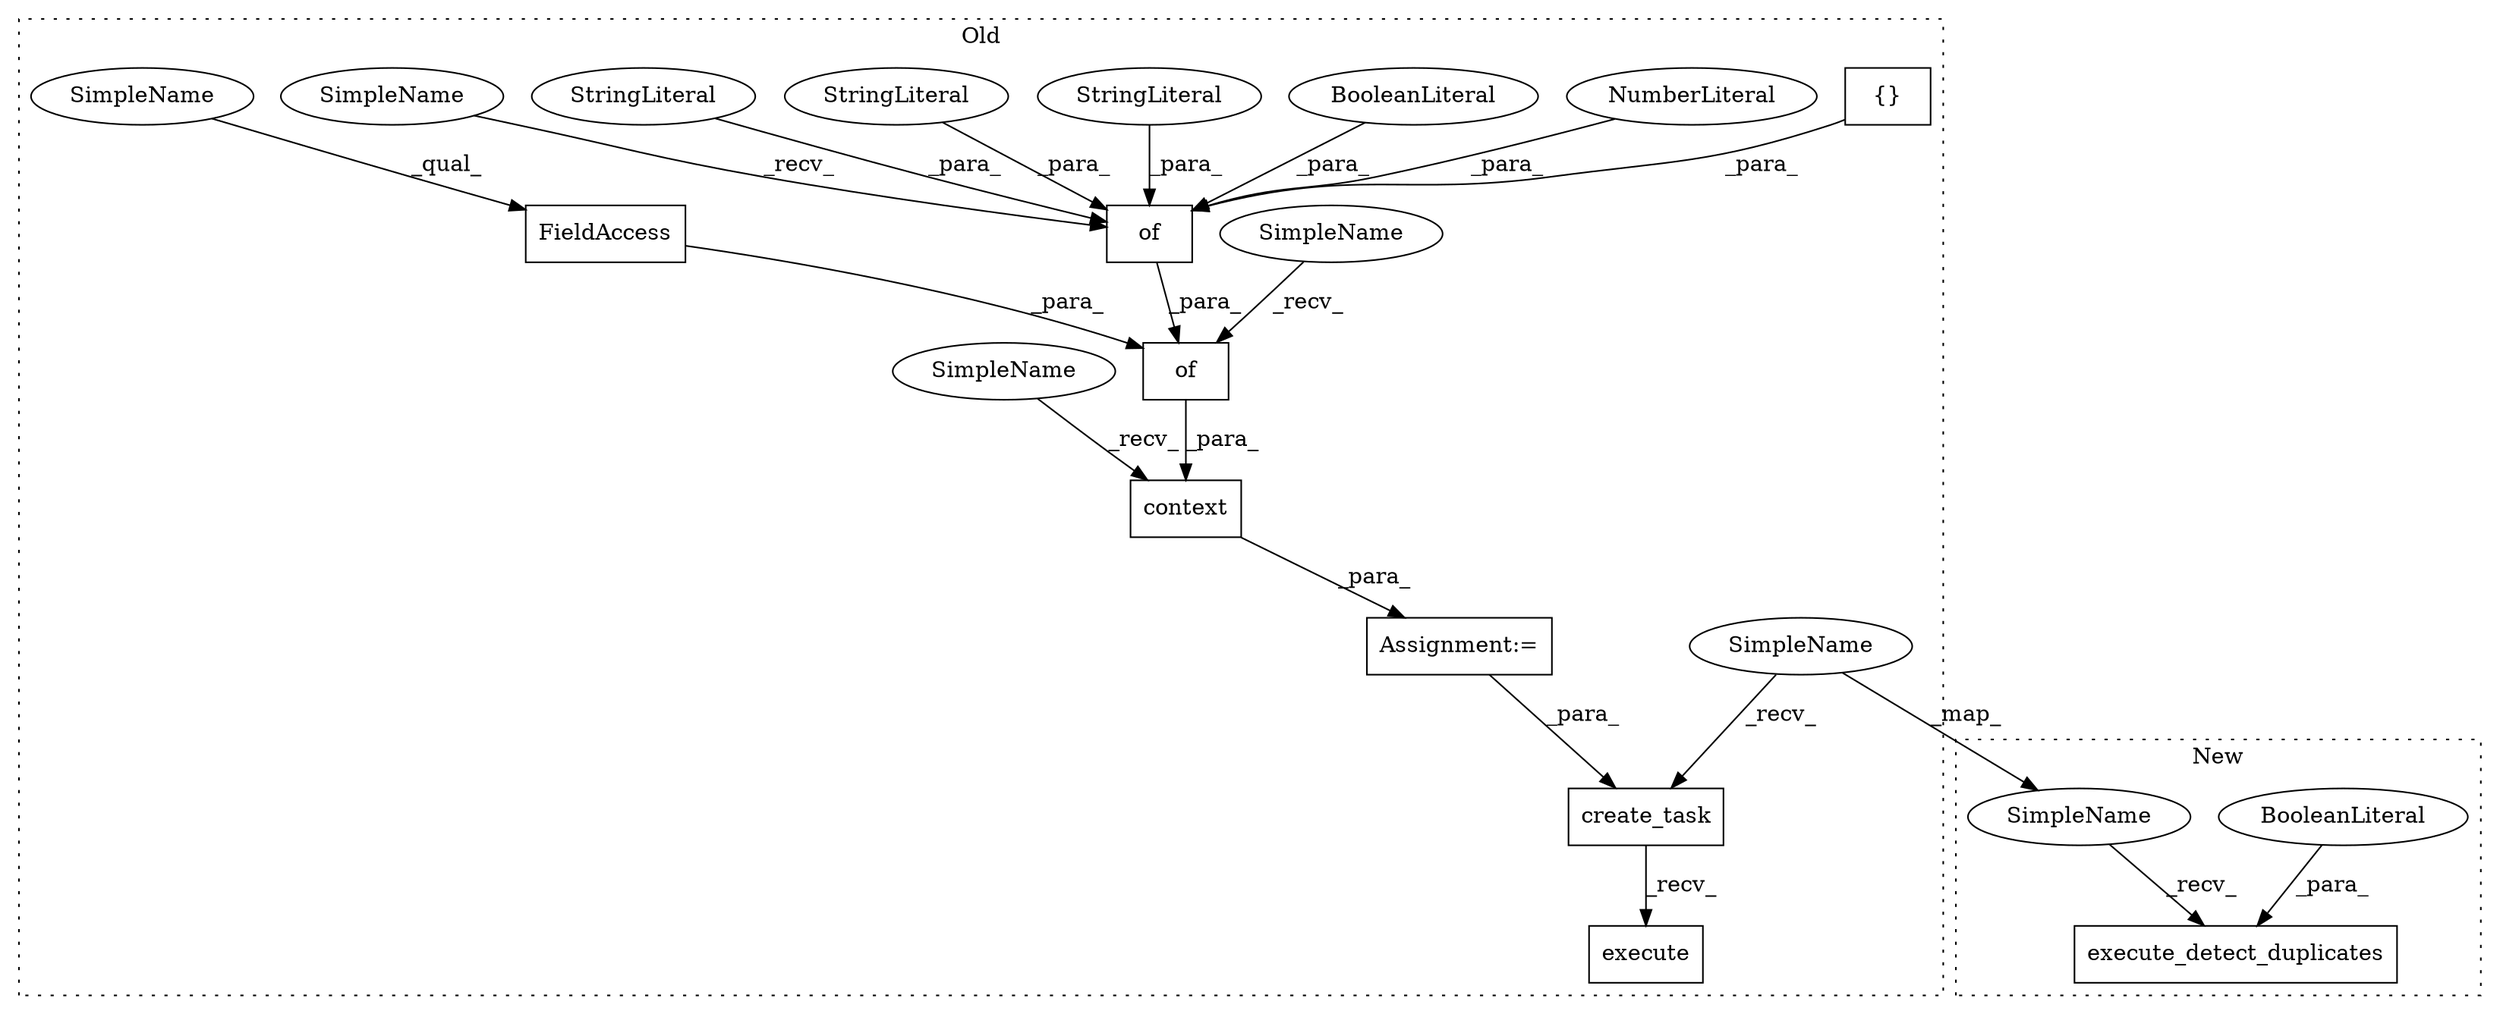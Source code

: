 digraph G {
subgraph cluster0 {
1 [label="of" a="32" s="3998,4055" l="3,1" shape="box"];
3 [label="{}" a="4" s="4039" l="2" shape="box"];
4 [label="NumberLiteral" a="34" s="4053" l="2" shape="ellipse"];
5 [label="of" a="32" s="3972,4056" l="3,1" shape="box"];
6 [label="FieldAccess" a="22" s="3975" l="18" shape="box"];
7 [label="context" a="32" s="3960,4057" l="8,1" shape="box"];
9 [label="BooleanLiteral" a="9" s="4013" l="5" shape="ellipse"];
10 [label="create_task" a="32" s="4074,4098" l="12,1" shape="box"];
11 [label="StringLiteral" a="45" s="4001" l="11" shape="ellipse"];
12 [label="StringLiteral" a="45" s="4042" l="10" shape="ellipse"];
13 [label="StringLiteral" a="45" s="4019" l="10" shape="ellipse"];
14 [label="Assignment:=" a="7" s="3954" l="1" shape="box"];
15 [label="execute" a="32" s="4110" l="9" shape="box"];
16 [label="SimpleName" a="42" s="3968" l="3" shape="ellipse"];
17 [label="SimpleName" a="42" s="3994" l="3" shape="ellipse"];
18 [label="SimpleName" a="42" s="3975" l="4" shape="ellipse"];
19 [label="SimpleName" a="42" s="4069" l="4" shape="ellipse"];
20 [label="SimpleName" a="42" s="3955" l="4" shape="ellipse"];
label = "Old";
style="dotted";
}
subgraph cluster1 {
2 [label="execute_detect_duplicates" a="32" s="3924,3955" l="26,1" shape="box"];
8 [label="BooleanLiteral" a="9" s="3950" l="5" shape="ellipse"];
21 [label="SimpleName" a="42" s="3919" l="4" shape="ellipse"];
label = "New";
style="dotted";
}
1 -> 5 [label="_para_"];
3 -> 1 [label="_para_"];
4 -> 1 [label="_para_"];
5 -> 7 [label="_para_"];
6 -> 5 [label="_para_"];
7 -> 14 [label="_para_"];
8 -> 2 [label="_para_"];
9 -> 1 [label="_para_"];
10 -> 15 [label="_recv_"];
11 -> 1 [label="_para_"];
12 -> 1 [label="_para_"];
13 -> 1 [label="_para_"];
14 -> 10 [label="_para_"];
16 -> 5 [label="_recv_"];
17 -> 1 [label="_recv_"];
18 -> 6 [label="_qual_"];
19 -> 10 [label="_recv_"];
19 -> 21 [label="_map_"];
20 -> 7 [label="_recv_"];
21 -> 2 [label="_recv_"];
}